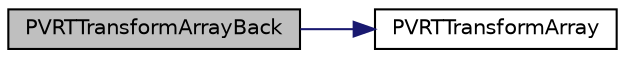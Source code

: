 digraph "PVRTTransformArrayBack"
{
  edge [fontname="Helvetica",fontsize="10",labelfontname="Helvetica",labelfontsize="10"];
  node [fontname="Helvetica",fontsize="10",shape=record];
  rankdir="LR";
  Node1 [label="PVRTTransformArrayBack",height=0.2,width=0.4,color="black", fillcolor="grey75", style="filled", fontcolor="black"];
  Node1 -> Node2 [color="midnightblue",fontsize="10",style="solid",fontname="Helvetica"];
  Node2 [label="PVRTTransformArray",height=0.2,width=0.4,color="black", fillcolor="white", style="filled",URL="$_p_v_r_t_trans_8h.html#aa5b6e10d9d3c12377c17fdad70b18ccd"];
}
